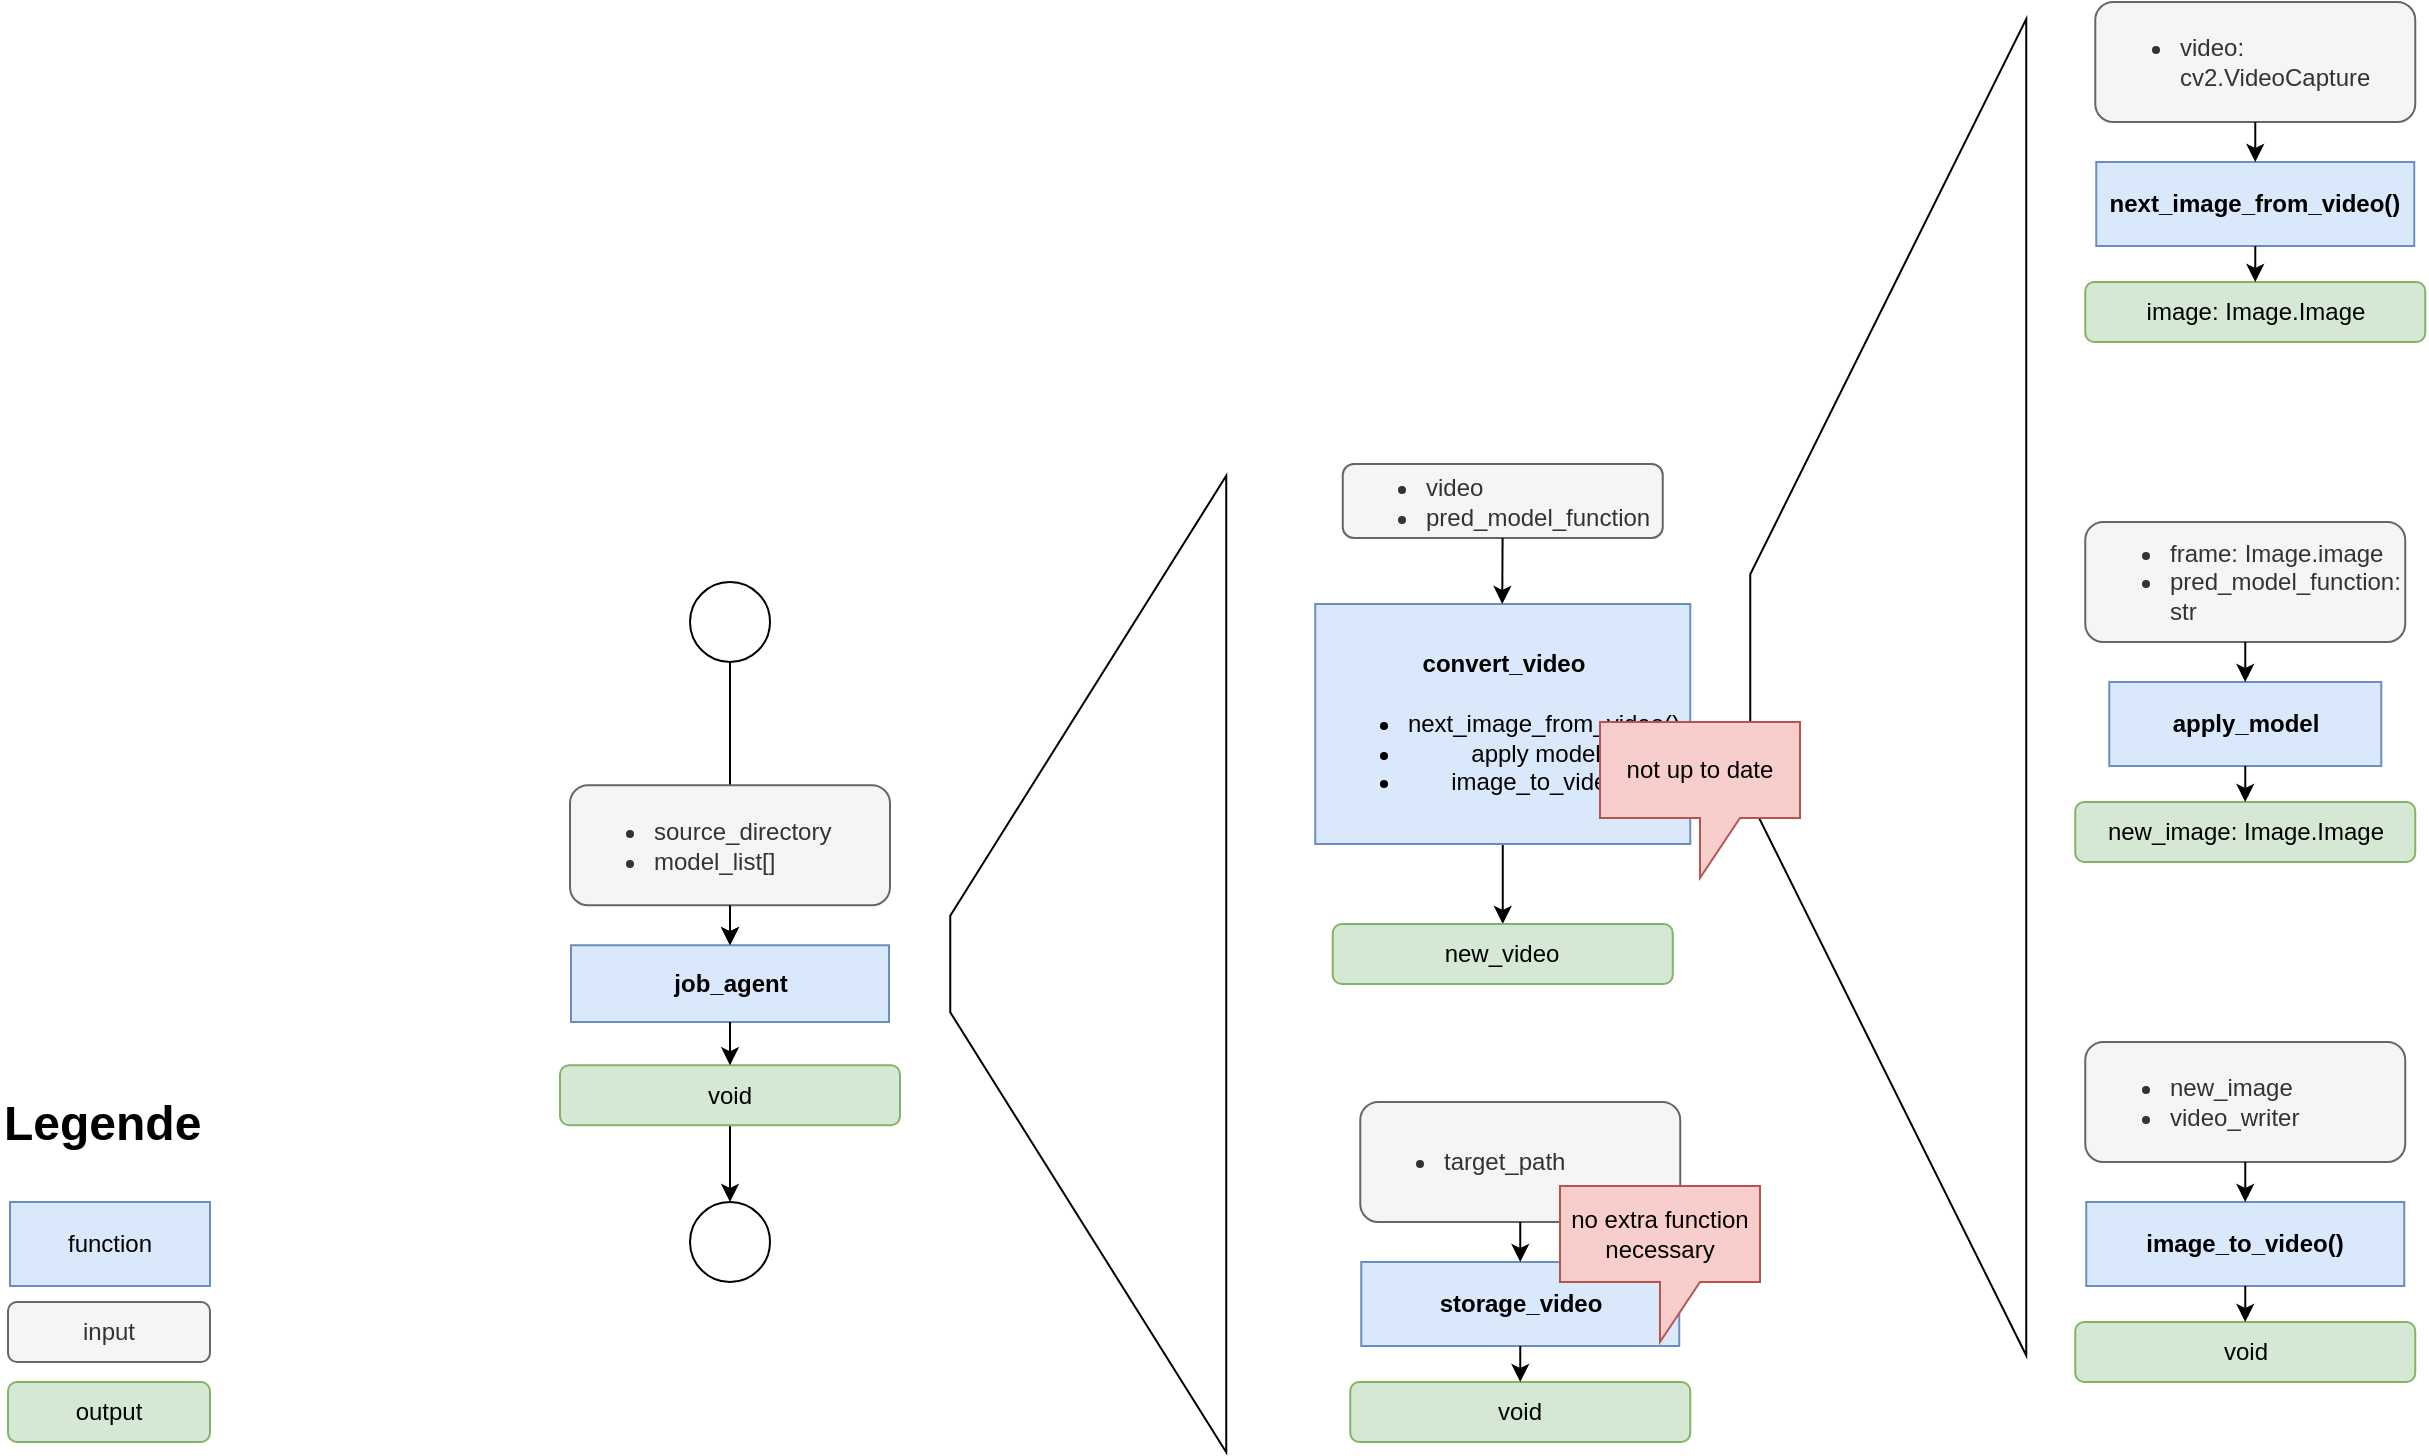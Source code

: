 <mxfile>
    <diagram id="tlJYWkyGmLdMznDu9tbw" name="Page-1">
        <mxGraphModel dx="1039" dy="573" grid="1" gridSize="10" guides="1" tooltips="1" connect="1" arrows="1" fold="1" page="1" pageScale="1" pageWidth="1654" pageHeight="1169" math="0" shadow="0">
            <root>
                <mxCell id="0"/>
                <mxCell id="1" parent="0"/>
                <mxCell id="3" value="" style="endArrow=classic;html=1;entryX=0.5;entryY=0;entryDx=0;entryDy=0;exitX=0.5;exitY=1;exitDx=0;exitDy=0;" parent="1" source="4" target="42" edge="1">
                    <mxGeometry width="50" height="50" relative="1" as="geometry">
                        <mxPoint x="635" y="500" as="sourcePoint"/>
                        <mxPoint x="620" y="520" as="targetPoint"/>
                    </mxGeometry>
                </mxCell>
                <mxCell id="4" value="" style="ellipse;whiteSpace=wrap;html=1;aspect=fixed;" parent="1" vertex="1">
                    <mxGeometry x="605" y="500" width="40" height="40" as="geometry"/>
                </mxCell>
                <mxCell id="6" value="&lt;h4&gt;apply_model&lt;/h4&gt;" style="rounded=0;whiteSpace=wrap;html=1;fillColor=#dae8fc;strokeColor=#6c8ebf;" parent="1" vertex="1">
                    <mxGeometry x="1314.63" y="550" width="136" height="42" as="geometry"/>
                </mxCell>
                <mxCell id="9" value="&lt;ul&gt;&lt;li&gt;frame: Image.image&lt;/li&gt;&lt;li&gt;pred_model_function: str&lt;/li&gt;&lt;/ul&gt;" style="rounded=1;whiteSpace=wrap;html=1;fillColor=#f5f5f5;fontColor=#333333;strokeColor=#666666;align=left;" parent="1" vertex="1">
                    <mxGeometry x="1302.63" y="470" width="160" height="60" as="geometry"/>
                </mxCell>
                <mxCell id="10" value="" style="endArrow=classic;html=1;entryX=0.5;entryY=0;entryDx=0;entryDy=0;exitX=0.5;exitY=1;exitDx=0;exitDy=0;" parent="1" source="9" target="6" edge="1">
                    <mxGeometry width="50" height="50" relative="1" as="geometry">
                        <mxPoint x="1542.63" y="460" as="sourcePoint"/>
                        <mxPoint x="1592.63" y="410" as="targetPoint"/>
                    </mxGeometry>
                </mxCell>
                <mxCell id="11" value="&lt;div&gt;&lt;font color=&quot;#000000&quot;&gt;new_image: Image.Image&lt;/font&gt;&lt;/div&gt;" style="rounded=1;whiteSpace=wrap;html=1;fillColor=#d5e8d4;strokeColor=#82b366;" parent="1" vertex="1">
                    <mxGeometry x="1297.63" y="610" width="170" height="30" as="geometry"/>
                </mxCell>
                <mxCell id="12" value="" style="endArrow=classic;html=1;entryX=0.5;entryY=0;entryDx=0;entryDy=0;exitX=0.5;exitY=1;exitDx=0;exitDy=0;" parent="1" source="6" target="11" edge="1">
                    <mxGeometry width="50" height="50" relative="1" as="geometry">
                        <mxPoint x="1392.63" y="590" as="sourcePoint"/>
                        <mxPoint x="1592.63" y="410" as="targetPoint"/>
                    </mxGeometry>
                </mxCell>
                <mxCell id="13" value="function" style="rounded=0;whiteSpace=wrap;html=1;fillColor=#dae8fc;strokeColor=#6c8ebf;" parent="1" vertex="1">
                    <mxGeometry x="265" y="810" width="100" height="42" as="geometry"/>
                </mxCell>
                <mxCell id="14" value="&lt;h1 style=&quot;margin-top: 0px;&quot;&gt;&lt;span style=&quot;background-color: transparent;&quot;&gt;Legende&lt;/span&gt;&lt;br&gt;&lt;/h1&gt;" style="text;html=1;whiteSpace=wrap;overflow=hidden;rounded=0;" parent="1" vertex="1">
                    <mxGeometry x="260" y="750" width="110" height="48" as="geometry"/>
                </mxCell>
                <mxCell id="15" value="&lt;div&gt;input&lt;/div&gt;" style="rounded=1;whiteSpace=wrap;html=1;fillColor=#f5f5f5;fontColor=#333333;strokeColor=#666666;" parent="1" vertex="1">
                    <mxGeometry x="264" y="860" width="101" height="30" as="geometry"/>
                </mxCell>
                <mxCell id="16" value="&lt;div&gt;&lt;font color=&quot;#000000&quot;&gt;output&lt;/font&gt;&lt;/div&gt;" style="rounded=1;whiteSpace=wrap;html=1;fillColor=#d5e8d4;strokeColor=#82b366;" parent="1" vertex="1">
                    <mxGeometry x="264" y="900" width="101" height="30" as="geometry"/>
                </mxCell>
                <mxCell id="24" value="" style="edgeStyle=none;html=1;" parent="1" source="18" target="20" edge="1">
                    <mxGeometry relative="1" as="geometry"/>
                </mxCell>
                <mxCell id="18" value="&lt;h4&gt;convert_video&lt;/h4&gt;&lt;div&gt;&lt;ul&gt;&lt;li&gt;next_image_from_video()&lt;/li&gt;&lt;li&gt;apply model()&lt;/li&gt;&lt;li&gt;image_to_video()&lt;/li&gt;&lt;/ul&gt;&lt;/div&gt;" style="rounded=0;whiteSpace=wrap;html=1;fillColor=#dae8fc;strokeColor=#6c8ebf;verticalAlign=top;" parent="1" vertex="1">
                    <mxGeometry x="917.63" y="511" width="187.5" height="120" as="geometry"/>
                </mxCell>
                <mxCell id="19" value="&lt;ul&gt;&lt;li&gt;video&lt;/li&gt;&lt;li&gt;pred_model_function&lt;/li&gt;&lt;/ul&gt;" style="rounded=1;whiteSpace=wrap;html=1;fillColor=#f5f5f5;fontColor=#333333;strokeColor=#666666;align=left;" parent="1" vertex="1">
                    <mxGeometry x="931.38" y="441" width="160" height="37" as="geometry"/>
                </mxCell>
                <mxCell id="20" value="&lt;div&gt;&lt;font color=&quot;#000000&quot;&gt;new_video&lt;/font&gt;&lt;/div&gt;" style="rounded=1;whiteSpace=wrap;html=1;fillColor=#d5e8d4;strokeColor=#82b366;" parent="1" vertex="1">
                    <mxGeometry x="926.38" y="671" width="170" height="30" as="geometry"/>
                </mxCell>
                <mxCell id="21" value="" style="endArrow=classic;html=1;" parent="1" source="19" edge="1">
                    <mxGeometry width="50" height="50" relative="1" as="geometry">
                        <mxPoint x="1011.38" y="528" as="sourcePoint"/>
                        <mxPoint x="1011.13" y="511" as="targetPoint"/>
                    </mxGeometry>
                </mxCell>
                <mxCell id="25" value="&lt;h4&gt;next_image_from_video()&lt;/h4&gt;" style="rounded=0;whiteSpace=wrap;html=1;fillColor=#dae8fc;strokeColor=#6c8ebf;" parent="1" vertex="1">
                    <mxGeometry x="1308.13" y="290" width="159" height="42" as="geometry"/>
                </mxCell>
                <mxCell id="26" value="&lt;ul&gt;&lt;li&gt;video:&amp;nbsp; cv2.VideoCapture&lt;/li&gt;&lt;/ul&gt;" style="rounded=1;whiteSpace=wrap;html=1;fillColor=#f5f5f5;fontColor=#333333;strokeColor=#666666;align=left;" parent="1" vertex="1">
                    <mxGeometry x="1307.63" y="210" width="160" height="60" as="geometry"/>
                </mxCell>
                <mxCell id="27" value="" style="endArrow=classic;html=1;entryX=0.5;entryY=0;entryDx=0;entryDy=0;exitX=0.5;exitY=1;exitDx=0;exitDy=0;" parent="1" source="26" target="25" edge="1">
                    <mxGeometry width="50" height="50" relative="1" as="geometry">
                        <mxPoint x="1547.63" y="200" as="sourcePoint"/>
                        <mxPoint x="1597.63" y="150" as="targetPoint"/>
                    </mxGeometry>
                </mxCell>
                <mxCell id="28" value="&lt;div&gt;&lt;font color=&quot;#000000&quot;&gt;image: Image.Image&lt;/font&gt;&lt;/div&gt;" style="rounded=1;whiteSpace=wrap;html=1;fillColor=#d5e8d4;strokeColor=#82b366;" parent="1" vertex="1">
                    <mxGeometry x="1302.63" y="350" width="170" height="30" as="geometry"/>
                </mxCell>
                <mxCell id="29" value="" style="endArrow=classic;html=1;entryX=0.5;entryY=0;entryDx=0;entryDy=0;exitX=0.5;exitY=1;exitDx=0;exitDy=0;" parent="1" source="25" target="28" edge="1">
                    <mxGeometry width="50" height="50" relative="1" as="geometry">
                        <mxPoint x="1397.63" y="330" as="sourcePoint"/>
                        <mxPoint x="1597.63" y="150" as="targetPoint"/>
                    </mxGeometry>
                </mxCell>
                <mxCell id="30" value="&lt;h4&gt;image_to_video()&lt;/h4&gt;" style="rounded=0;whiteSpace=wrap;html=1;fillColor=#dae8fc;strokeColor=#6c8ebf;" parent="1" vertex="1">
                    <mxGeometry x="1303.13" y="810" width="159" height="42" as="geometry"/>
                </mxCell>
                <mxCell id="31" value="&lt;ul&gt;&lt;li&gt;new_image&lt;/li&gt;&lt;li&gt;video_writer&lt;/li&gt;&lt;/ul&gt;" style="rounded=1;whiteSpace=wrap;html=1;fillColor=#f5f5f5;fontColor=#333333;strokeColor=#666666;align=left;" parent="1" vertex="1">
                    <mxGeometry x="1302.63" y="730" width="160" height="60" as="geometry"/>
                </mxCell>
                <mxCell id="32" value="" style="endArrow=classic;html=1;entryX=0.5;entryY=0;entryDx=0;entryDy=0;exitX=0.5;exitY=1;exitDx=0;exitDy=0;" parent="1" source="31" target="30" edge="1">
                    <mxGeometry width="50" height="50" relative="1" as="geometry">
                        <mxPoint x="1542.63" y="720" as="sourcePoint"/>
                        <mxPoint x="1592.63" y="670" as="targetPoint"/>
                    </mxGeometry>
                </mxCell>
                <mxCell id="33" value="&lt;div&gt;&lt;font color=&quot;#000000&quot;&gt;void&lt;/font&gt;&lt;/div&gt;" style="rounded=1;whiteSpace=wrap;html=1;fillColor=#d5e8d4;strokeColor=#82b366;" parent="1" vertex="1">
                    <mxGeometry x="1297.63" y="870" width="170" height="30" as="geometry"/>
                </mxCell>
                <mxCell id="34" value="" style="endArrow=classic;html=1;entryX=0.5;entryY=0;entryDx=0;entryDy=0;exitX=0.5;exitY=1;exitDx=0;exitDy=0;" parent="1" source="30" target="33" edge="1">
                    <mxGeometry width="50" height="50" relative="1" as="geometry">
                        <mxPoint x="1392.63" y="850" as="sourcePoint"/>
                        <mxPoint x="1592.63" y="670" as="targetPoint"/>
                    </mxGeometry>
                </mxCell>
                <mxCell id="35" value="&lt;h4&gt;storage_video&lt;/h4&gt;" style="rounded=0;whiteSpace=wrap;html=1;fillColor=#dae8fc;strokeColor=#6c8ebf;" parent="1" vertex="1">
                    <mxGeometry x="940.63" y="840" width="159" height="42" as="geometry"/>
                </mxCell>
                <mxCell id="36" value="&lt;ul&gt;&lt;li&gt;target_path&lt;/li&gt;&lt;/ul&gt;" style="rounded=1;whiteSpace=wrap;html=1;fillColor=#f5f5f5;fontColor=#333333;strokeColor=#666666;align=left;" parent="1" vertex="1">
                    <mxGeometry x="940.13" y="760" width="160" height="60" as="geometry"/>
                </mxCell>
                <mxCell id="37" value="" style="endArrow=classic;html=1;entryX=0.5;entryY=0;entryDx=0;entryDy=0;exitX=0.5;exitY=1;exitDx=0;exitDy=0;" parent="1" source="36" target="35" edge="1">
                    <mxGeometry width="50" height="50" relative="1" as="geometry">
                        <mxPoint x="1180.13" y="750" as="sourcePoint"/>
                        <mxPoint x="1230.13" y="700" as="targetPoint"/>
                    </mxGeometry>
                </mxCell>
                <mxCell id="38" value="void" style="rounded=1;whiteSpace=wrap;html=1;fillColor=#d5e8d4;strokeColor=#82b366;" parent="1" vertex="1">
                    <mxGeometry x="935.13" y="900" width="170" height="30" as="geometry"/>
                </mxCell>
                <mxCell id="39" value="" style="endArrow=classic;html=1;entryX=0.5;entryY=0;entryDx=0;entryDy=0;exitX=0.5;exitY=1;exitDx=0;exitDy=0;" parent="1" source="35" target="38" edge="1">
                    <mxGeometry width="50" height="50" relative="1" as="geometry">
                        <mxPoint x="1030.13" y="880" as="sourcePoint"/>
                        <mxPoint x="1230.13" y="700" as="targetPoint"/>
                    </mxGeometry>
                </mxCell>
                <mxCell id="40" value="" style="shape=trapezoid;perimeter=trapezoidPerimeter;whiteSpace=wrap;html=1;fixedSize=1;rotation=-90;size=277.63;fillColor=none;" parent="1" vertex="1">
                    <mxGeometry x="870" y="483.62" width="668.25" height="138" as="geometry"/>
                </mxCell>
                <mxCell id="41" value="" style="shape=trapezoid;perimeter=trapezoidPerimeter;whiteSpace=wrap;html=1;fixedSize=1;rotation=-90;size=220;fillColor=none;" parent="1" vertex="1">
                    <mxGeometry x="560" y="622" width="488.25" height="138" as="geometry"/>
                </mxCell>
                <mxCell id="42" value="&lt;h4&gt;job_agent&lt;/h4&gt;" style="rounded=0;whiteSpace=wrap;html=1;fillColor=#dae8fc;strokeColor=#6c8ebf;" parent="1" vertex="1">
                    <mxGeometry x="545.5" y="681.62" width="159" height="38.38" as="geometry"/>
                </mxCell>
                <mxCell id="43" value="&lt;ul&gt;&lt;li&gt;source_directory&lt;/li&gt;&lt;li&gt;model_list[]&lt;/li&gt;&lt;/ul&gt;" style="rounded=1;whiteSpace=wrap;html=1;fillColor=#f5f5f5;fontColor=#333333;strokeColor=#666666;align=left;" parent="1" vertex="1">
                    <mxGeometry x="545" y="601.62" width="160" height="60" as="geometry"/>
                </mxCell>
                <mxCell id="44" value="" style="endArrow=classic;html=1;entryX=0.5;entryY=0;entryDx=0;entryDy=0;exitX=0.5;exitY=1;exitDx=0;exitDy=0;" parent="1" source="43" target="42" edge="1">
                    <mxGeometry width="50" height="50" relative="1" as="geometry">
                        <mxPoint x="785.0" y="591.62" as="sourcePoint"/>
                        <mxPoint x="835.0" y="541.62" as="targetPoint"/>
                    </mxGeometry>
                </mxCell>
                <mxCell id="46" value="" style="endArrow=classic;html=1;entryX=0.5;entryY=0;entryDx=0;entryDy=0;exitX=0.5;exitY=1;exitDx=0;exitDy=0;" parent="1" source="42" target="45" edge="1">
                    <mxGeometry width="50" height="50" relative="1" as="geometry">
                        <mxPoint x="635.0" y="721.62" as="sourcePoint"/>
                        <mxPoint x="835.0" y="541.62" as="targetPoint"/>
                    </mxGeometry>
                </mxCell>
                <mxCell id="47" value="" style="ellipse;whiteSpace=wrap;html=1;aspect=fixed;" parent="1" vertex="1">
                    <mxGeometry x="605" y="810" width="40" height="40" as="geometry"/>
                </mxCell>
                <mxCell id="48" value="" style="endArrow=classic;html=1;exitX=0.5;exitY=1;exitDx=0;exitDy=0;entryX=0.5;entryY=0;entryDx=0;entryDy=0;" parent="1" source="42" target="47" edge="1">
                    <mxGeometry width="50" height="50" relative="1" as="geometry">
                        <mxPoint x="690" y="750" as="sourcePoint"/>
                        <mxPoint x="720" y="730" as="targetPoint"/>
                    </mxGeometry>
                </mxCell>
                <mxCell id="45" value="void" style="rounded=1;whiteSpace=wrap;html=1;fillColor=#d5e8d4;strokeColor=#82b366;" parent="1" vertex="1">
                    <mxGeometry x="540" y="741.62" width="170" height="30" as="geometry"/>
                </mxCell>
                <mxCell id="49" value="no extra function necessary" style="shape=callout;whiteSpace=wrap;html=1;perimeter=calloutPerimeter;fillColor=#f8cecc;strokeColor=#b85450;" vertex="1" parent="1">
                    <mxGeometry x="1040" y="802" width="100" height="78" as="geometry"/>
                </mxCell>
                <mxCell id="51" value="not up to date" style="shape=callout;whiteSpace=wrap;html=1;perimeter=calloutPerimeter;fillColor=#f8cecc;strokeColor=#b85450;" vertex="1" parent="1">
                    <mxGeometry x="1060" y="570" width="100" height="78" as="geometry"/>
                </mxCell>
            </root>
        </mxGraphModel>
    </diagram>
</mxfile>